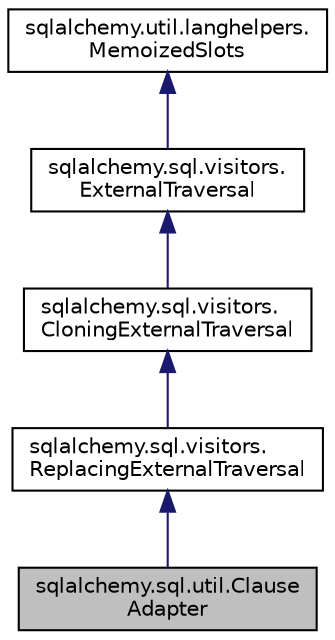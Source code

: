 digraph "sqlalchemy.sql.util.ClauseAdapter"
{
 // LATEX_PDF_SIZE
  edge [fontname="Helvetica",fontsize="10",labelfontname="Helvetica",labelfontsize="10"];
  node [fontname="Helvetica",fontsize="10",shape=record];
  Node1 [label="sqlalchemy.sql.util.Clause\lAdapter",height=0.2,width=0.4,color="black", fillcolor="grey75", style="filled", fontcolor="black",tooltip=" "];
  Node2 -> Node1 [dir="back",color="midnightblue",fontsize="10",style="solid",fontname="Helvetica"];
  Node2 [label="sqlalchemy.sql.visitors.\lReplacingExternalTraversal",height=0.2,width=0.4,color="black", fillcolor="white", style="filled",URL="$classsqlalchemy_1_1sql_1_1visitors_1_1ReplacingExternalTraversal.html",tooltip=" "];
  Node3 -> Node2 [dir="back",color="midnightblue",fontsize="10",style="solid",fontname="Helvetica"];
  Node3 [label="sqlalchemy.sql.visitors.\lCloningExternalTraversal",height=0.2,width=0.4,color="black", fillcolor="white", style="filled",URL="$classsqlalchemy_1_1sql_1_1visitors_1_1CloningExternalTraversal.html",tooltip=" "];
  Node4 -> Node3 [dir="back",color="midnightblue",fontsize="10",style="solid",fontname="Helvetica"];
  Node4 [label="sqlalchemy.sql.visitors.\lExternalTraversal",height=0.2,width=0.4,color="black", fillcolor="white", style="filled",URL="$classsqlalchemy_1_1sql_1_1visitors_1_1ExternalTraversal.html",tooltip=" "];
  Node5 -> Node4 [dir="back",color="midnightblue",fontsize="10",style="solid",fontname="Helvetica"];
  Node5 [label="sqlalchemy.util.langhelpers.\lMemoizedSlots",height=0.2,width=0.4,color="black", fillcolor="white", style="filled",URL="$classsqlalchemy_1_1util_1_1langhelpers_1_1MemoizedSlots.html",tooltip=" "];
}
